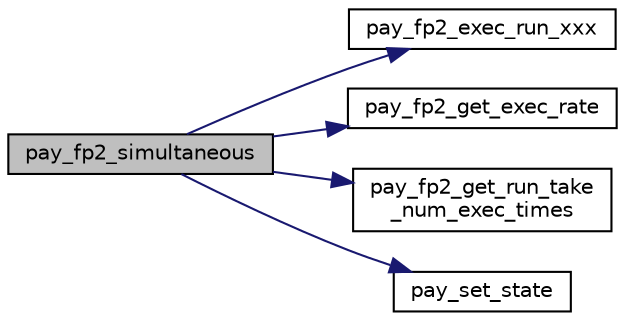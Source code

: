 digraph "pay_fp2_simultaneous"
{
 // INTERACTIVE_SVG=YES
  bgcolor="transparent";
  edge [fontname="Helvetica",fontsize="10",labelfontname="Helvetica",labelfontsize="10"];
  node [fontname="Helvetica",fontsize="10",shape=record];
  rankdir="LR";
  Node1 [label="pay_fp2_simultaneous",height=0.2,width=0.4,color="black", fillcolor="grey75", style="filled" fontcolor="black"];
  Node1 -> Node2 [color="midnightblue",fontsize="10",style="solid",fontname="Helvetica"];
  Node2 [label="pay_fp2_exec_run_xxx",height=0.2,width=0.4,color="black",URL="$cmd_payload_8h.html#ab357fe26e021fcb8a5f8352041230cc8",tooltip="Exectutes the correspnding Cmd for each pay_i and sta_pay_xxx_state. "];
  Node1 -> Node3 [color="midnightblue",fontsize="10",style="solid",fontname="Helvetica"];
  Node3 [label="pay_fp2_get_exec_rate",height=0.2,width=0.4,color="black",URL="$cmd_payload_8h.html#aad26374ae256f194c1788919faebf9c8",tooltip="Return the number of tick before a pay_i is executed. "];
  Node1 -> Node4 [color="midnightblue",fontsize="10",style="solid",fontname="Helvetica"];
  Node4 [label="pay_fp2_get_run_take\l_num_exec_times",height=0.2,width=0.4,color="black",URL="$cmd_payload_8h.html#a6f532fe8da9bcf3ede4df1c90fa779be",tooltip="Return the number of times pay_i is to be executed. "];
  Node1 -> Node5 [color="midnightblue",fontsize="10",style="solid",fontname="Helvetica"];
  Node5 [label="pay_set_state",height=0.2,width=0.4,color="black",URL="$cmd_payload_8h.html#a6bb68526a8080162fae08bd22697c99f",tooltip="Set the state of pay_i. "];
}
